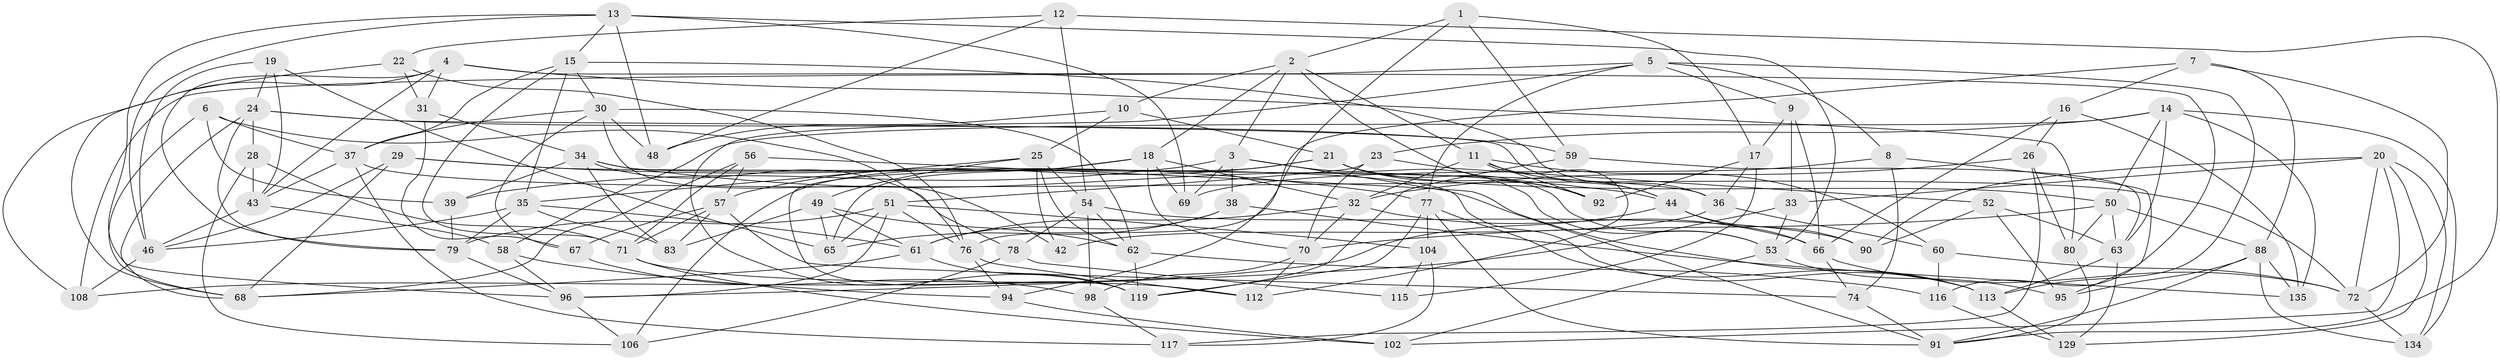 // Generated by graph-tools (version 1.1) at 2025/24/03/03/25 07:24:25]
// undirected, 93 vertices, 229 edges
graph export_dot {
graph [start="1"]
  node [color=gray90,style=filled];
  1;
  2 [super="+126"];
  3 [super="+89"];
  4 [super="+64"];
  5 [super="+27"];
  6;
  7;
  8;
  9;
  10;
  11 [super="+118"];
  12;
  13 [super="+87"];
  14 [super="+55"];
  15 [super="+41"];
  16;
  17 [super="+97"];
  18 [super="+45"];
  19;
  20 [super="+120"];
  21 [super="+93"];
  22;
  23;
  24 [super="+122"];
  25 [super="+128"];
  26;
  28;
  29;
  30 [super="+139"];
  31;
  32 [super="+136"];
  33;
  34 [super="+40"];
  35 [super="+82"];
  36 [super="+103"];
  37 [super="+47"];
  38;
  39;
  42;
  43 [super="+137"];
  44 [super="+84"];
  46 [super="+100"];
  48;
  49 [super="+73"];
  50 [super="+105"];
  51 [super="+85"];
  52;
  53 [super="+123"];
  54 [super="+107"];
  56;
  57 [super="+124"];
  58;
  59;
  60;
  61 [super="+81"];
  62 [super="+86"];
  63 [super="+75"];
  65 [super="+121"];
  66 [super="+114"];
  67;
  68 [super="+109"];
  69;
  70 [super="+132"];
  71 [super="+101"];
  72 [super="+125"];
  74;
  76 [super="+138"];
  77 [super="+111"];
  78;
  79 [super="+131"];
  80;
  83;
  88 [super="+110"];
  90;
  91 [super="+127"];
  92;
  94;
  95;
  96 [super="+99"];
  98;
  102;
  104;
  106;
  108;
  112;
  113 [super="+130"];
  115;
  116;
  117;
  119 [super="+133"];
  129;
  134;
  135;
  1 -- 17;
  1 -- 59;
  1 -- 94;
  1 -- 2;
  2 -- 18;
  2 -- 10;
  2 -- 11;
  2 -- 3;
  2 -- 92;
  3 -- 69;
  3 -- 38;
  3 -- 91;
  3 -- 39;
  3 -- 53;
  4 -- 80;
  4 -- 116;
  4 -- 79;
  4 -- 108;
  4 -- 43;
  4 -- 31;
  5 -- 77;
  5 -- 108;
  5 -- 113;
  5 -- 8;
  5 -- 9;
  5 -- 119;
  6 -- 37;
  6 -- 39;
  6 -- 76;
  6 -- 68;
  7 -- 72;
  7 -- 16;
  7 -- 76;
  7 -- 88;
  8 -- 95;
  8 -- 69;
  8 -- 74;
  9 -- 17;
  9 -- 33;
  9 -- 66;
  10 -- 48;
  10 -- 21;
  10 -- 25;
  11 -- 44;
  11 -- 112;
  11 -- 92;
  11 -- 60;
  11 -- 32;
  12 -- 22;
  12 -- 48;
  12 -- 91;
  12 -- 54;
  13 -- 69;
  13 -- 53;
  13 -- 46;
  13 -- 48;
  13 -- 96;
  13 -- 15;
  14 -- 58;
  14 -- 23;
  14 -- 50;
  14 -- 134;
  14 -- 135;
  14 -- 63;
  15 -- 35;
  15 -- 30;
  15 -- 37;
  15 -- 71;
  15 -- 36;
  16 -- 66;
  16 -- 26;
  16 -- 135;
  17 -- 115 [weight=2];
  17 -- 92;
  17 -- 36;
  18 -- 119;
  18 -- 65;
  18 -- 32;
  18 -- 69;
  18 -- 70;
  19 -- 46;
  19 -- 43;
  19 -- 24;
  19 -- 65;
  20 -- 129;
  20 -- 102;
  20 -- 72;
  20 -- 33;
  20 -- 90;
  20 -- 134;
  21 -- 106;
  21 -- 92;
  21 -- 50;
  21 -- 53;
  21 -- 57;
  22 -- 76;
  22 -- 31;
  22 -- 68;
  23 -- 70;
  23 -- 51;
  23 -- 52;
  24 -- 44;
  24 -- 59;
  24 -- 79;
  24 -- 28;
  24 -- 68;
  25 -- 62;
  25 -- 54;
  25 -- 49;
  25 -- 42;
  25 -- 35;
  26 -- 80;
  26 -- 32;
  26 -- 117;
  28 -- 106;
  28 -- 71;
  28 -- 43;
  29 -- 46;
  29 -- 68;
  29 -- 77;
  29 -- 36;
  30 -- 62;
  30 -- 48;
  30 -- 42;
  30 -- 67;
  30 -- 37;
  31 -- 34;
  31 -- 67;
  32 -- 66;
  32 -- 70;
  32 -- 61;
  33 -- 96;
  33 -- 53;
  34 -- 83;
  34 -- 113;
  34 -- 44;
  34 -- 78;
  34 -- 39;
  35 -- 61;
  35 -- 46;
  35 -- 83;
  35 -- 79;
  36 -- 42 [weight=2];
  36 -- 60;
  37 -- 43;
  37 -- 117;
  37 -- 72;
  38 -- 65;
  38 -- 135;
  38 -- 61;
  39 -- 79;
  43 -- 58;
  43 -- 46;
  44 -- 90;
  44 -- 108;
  44 -- 66;
  46 -- 108;
  49 -- 61;
  49 -- 65 [weight=2];
  49 -- 83;
  49 -- 62;
  50 -- 88;
  50 -- 80;
  50 -- 70;
  50 -- 63;
  51 -- 79;
  51 -- 104;
  51 -- 65;
  51 -- 96;
  51 -- 76;
  52 -- 90;
  52 -- 63;
  52 -- 95;
  53 -- 95;
  53 -- 102;
  54 -- 78;
  54 -- 90;
  54 -- 98;
  54 -- 62;
  56 -- 57;
  56 -- 113;
  56 -- 71;
  56 -- 68;
  57 -- 67;
  57 -- 83;
  57 -- 74;
  57 -- 71;
  58 -- 94;
  58 -- 96;
  59 -- 63;
  59 -- 119;
  60 -- 116;
  60 -- 72;
  61 -- 68;
  61 -- 119;
  62 -- 119;
  62 -- 116;
  63 -- 129;
  63 -- 113;
  66 -- 74;
  66 -- 72;
  67 -- 98;
  70 -- 112;
  70 -- 98;
  71 -- 102;
  71 -- 112;
  72 -- 134;
  74 -- 91;
  76 -- 112;
  76 -- 94;
  77 -- 113;
  77 -- 91;
  77 -- 104;
  77 -- 119;
  78 -- 115;
  78 -- 106;
  79 -- 96;
  80 -- 91;
  88 -- 95;
  88 -- 91;
  88 -- 135;
  88 -- 134;
  94 -- 102;
  96 -- 106;
  98 -- 117;
  104 -- 115;
  104 -- 117;
  113 -- 129;
  116 -- 129;
}
